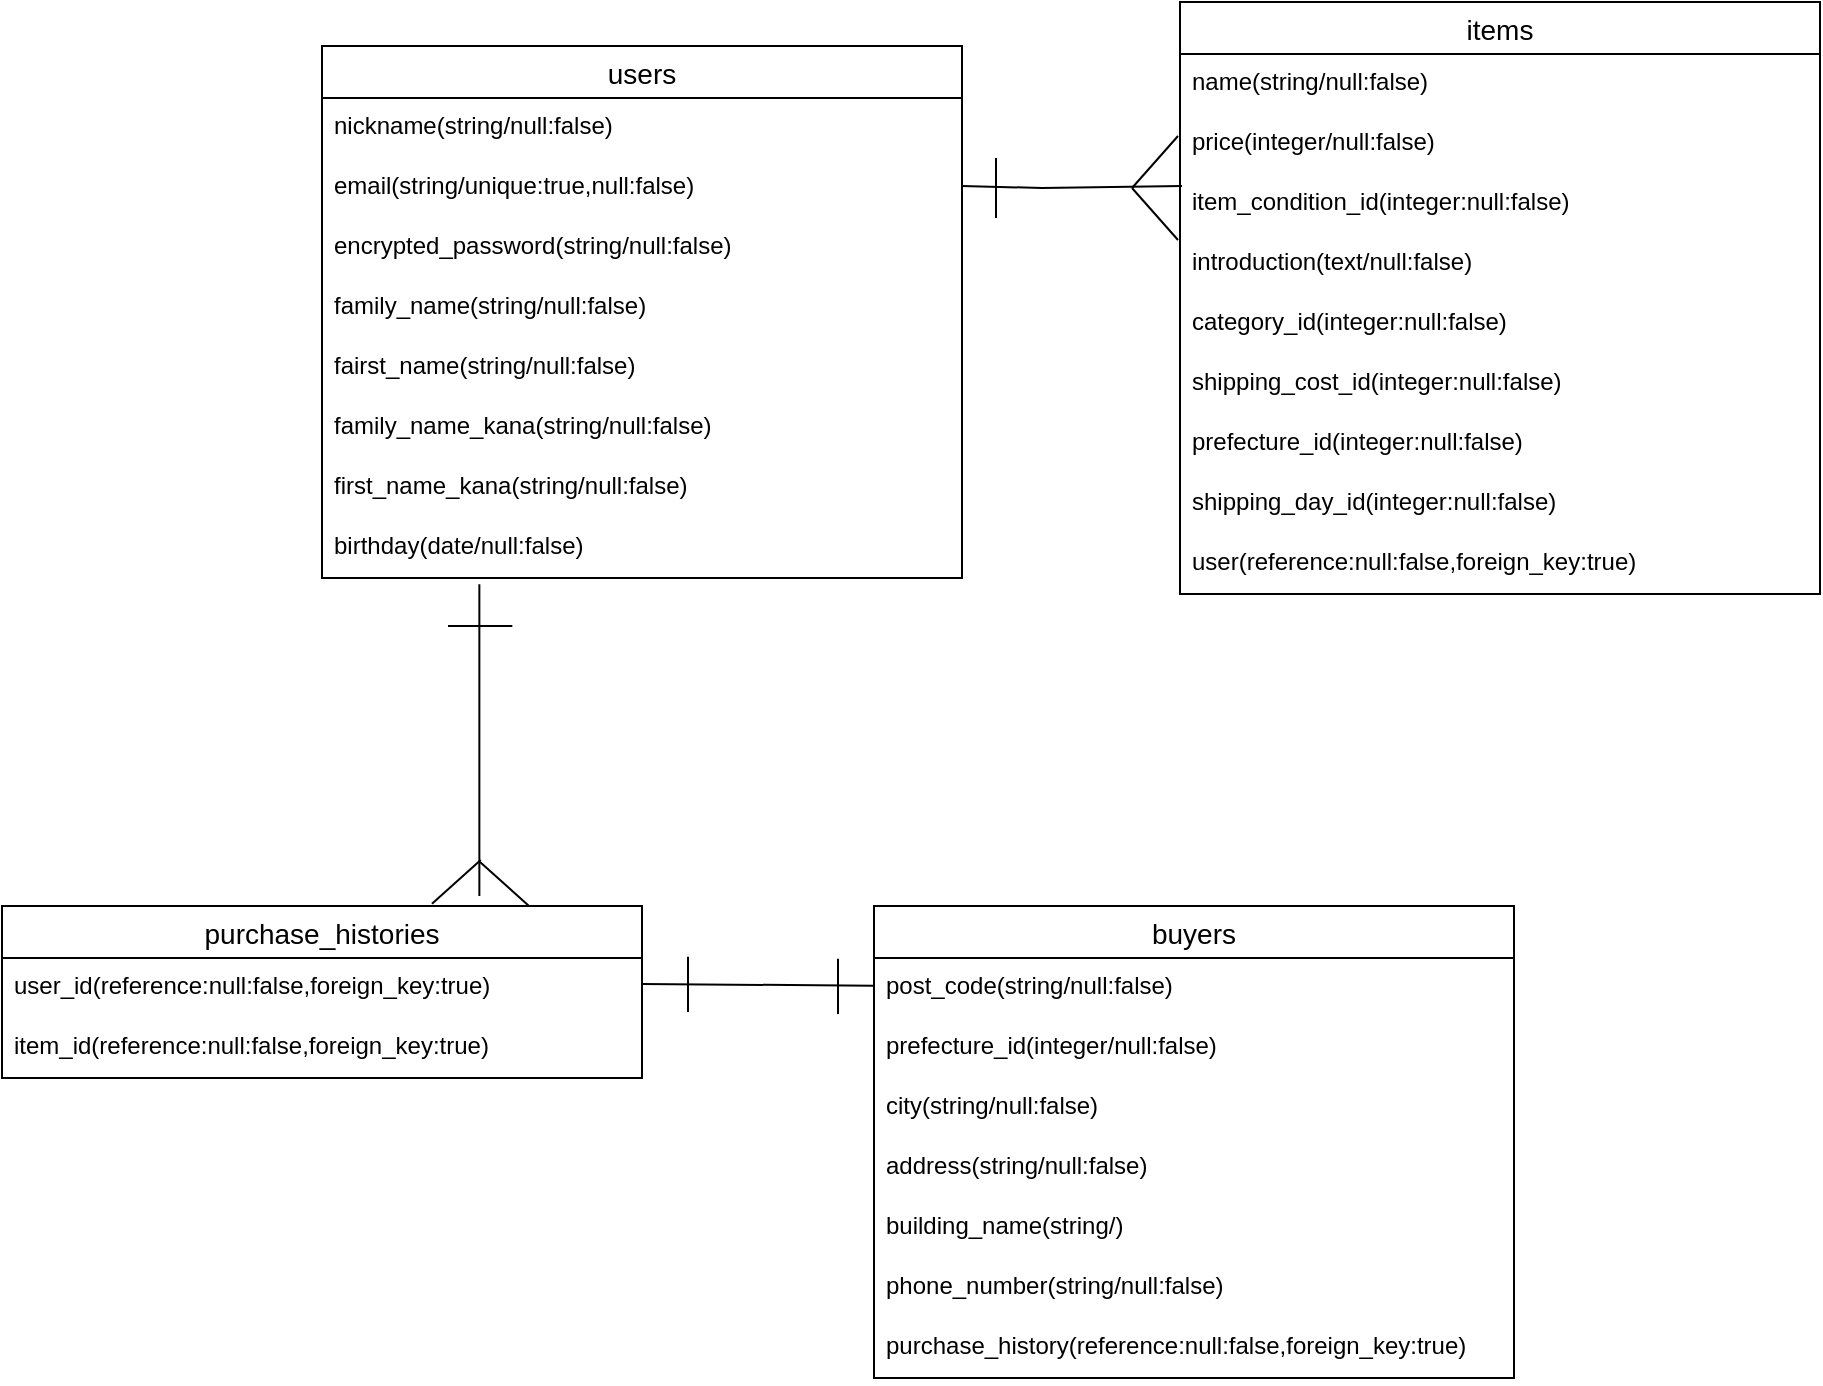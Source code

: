 <mxfile>
    <diagram id="EuzHYO6b3gsvZoO-Di91" name="ページ1">
        <mxGraphModel dx="2212" dy="499" grid="1" gridSize="10" guides="1" tooltips="1" connect="1" arrows="1" fold="1" page="1" pageScale="1" pageWidth="1654" pageHeight="1169" background="#ffffff" math="0" shadow="0">
            <root>
                <mxCell id="0"/>
                <mxCell id="1" parent="0"/>
                <mxCell id="2" value="items" style="swimlane;fontStyle=0;childLayout=stackLayout;horizontal=1;startSize=26;horizontalStack=0;resizeParent=1;resizeParentMax=0;resizeLast=0;collapsible=1;marginBottom=0;align=center;fontSize=14;swimlaneFillColor=default;" vertex="1" parent="1">
                    <mxGeometry x="509" y="148" width="320" height="296" as="geometry"/>
                </mxCell>
                <mxCell id="3" value="name(string/null:false)" style="text;strokeColor=none;fillColor=none;spacingLeft=4;spacingRight=4;overflow=hidden;rotatable=0;points=[[0,0.5],[1,0.5]];portConstraint=eastwest;fontSize=12;" vertex="1" parent="2">
                    <mxGeometry y="26" width="320" height="30" as="geometry"/>
                </mxCell>
                <mxCell id="5" value="price(integer/null:false)" style="text;strokeColor=none;fillColor=none;spacingLeft=4;spacingRight=4;overflow=hidden;rotatable=0;points=[[0,0.5],[1,0.5]];portConstraint=eastwest;fontSize=12;" vertex="1" parent="2">
                    <mxGeometry y="56" width="320" height="30" as="geometry"/>
                </mxCell>
                <mxCell id="10" value="item_condition_id(integer:null:false)" style="text;strokeColor=none;fillColor=none;spacingLeft=4;spacingRight=4;overflow=hidden;rotatable=0;points=[[0,0.5],[1,0.5]];portConstraint=eastwest;fontSize=12;" vertex="1" parent="2">
                    <mxGeometry y="86" width="320" height="30" as="geometry"/>
                </mxCell>
                <mxCell id="4" value="introduction(text/null:false)" style="text;strokeColor=none;fillColor=none;spacingLeft=4;spacingRight=4;overflow=hidden;rotatable=0;points=[[0,0.5],[1,0.5]];portConstraint=eastwest;fontSize=12;" vertex="1" parent="2">
                    <mxGeometry y="116" width="320" height="30" as="geometry"/>
                </mxCell>
                <mxCell id="9" value="category_id(integer:null:false)" style="text;strokeColor=none;fillColor=none;spacingLeft=4;spacingRight=4;overflow=hidden;rotatable=0;points=[[0,0.5],[1,0.5]];portConstraint=eastwest;fontSize=12;" vertex="1" parent="2">
                    <mxGeometry y="146" width="320" height="30" as="geometry"/>
                </mxCell>
                <mxCell id="8" value="shipping_cost_id(integer:null:false)" style="text;strokeColor=none;fillColor=none;spacingLeft=4;spacingRight=4;overflow=hidden;rotatable=0;points=[[0,0.5],[1,0.5]];portConstraint=eastwest;fontSize=12;" vertex="1" parent="2">
                    <mxGeometry y="176" width="320" height="30" as="geometry"/>
                </mxCell>
                <mxCell id="7" value="prefecture_id(integer:null:false)" style="text;strokeColor=none;fillColor=none;spacingLeft=4;spacingRight=4;overflow=hidden;rotatable=0;points=[[0,0.5],[1,0.5]];portConstraint=eastwest;fontSize=12;" vertex="1" parent="2">
                    <mxGeometry y="206" width="320" height="30" as="geometry"/>
                </mxCell>
                <mxCell id="6" value="shipping_day_id(integer:null:false)" style="text;strokeColor=none;fillColor=none;spacingLeft=4;spacingRight=4;overflow=hidden;rotatable=0;points=[[0,0.5],[1,0.5]];portConstraint=eastwest;fontSize=12;" vertex="1" parent="2">
                    <mxGeometry y="236" width="320" height="30" as="geometry"/>
                </mxCell>
                <mxCell id="91" value="user(reference:null:false,foreign_key:true)" style="text;strokeColor=none;fillColor=none;spacingLeft=4;spacingRight=4;overflow=hidden;rotatable=0;points=[[0,0.5],[1,0.5]];portConstraint=eastwest;fontSize=12;" vertex="1" parent="2">
                    <mxGeometry y="266" width="320" height="30" as="geometry"/>
                </mxCell>
                <mxCell id="25" value="users" style="swimlane;fontStyle=0;childLayout=stackLayout;horizontal=1;startSize=26;horizontalStack=0;resizeParent=1;resizeParentMax=0;resizeLast=0;collapsible=1;marginBottom=0;align=center;fontSize=14;labelBackgroundColor=none;swimlaneFillColor=default;" vertex="1" parent="1">
                    <mxGeometry x="80" y="170" width="320" height="266" as="geometry"/>
                </mxCell>
                <mxCell id="26" value="nickname(string/null:false)" style="text;strokeColor=none;fillColor=none;spacingLeft=4;spacingRight=4;overflow=hidden;rotatable=0;points=[[0,0.5],[1,0.5]];portConstraint=eastwest;fontSize=12;" vertex="1" parent="25">
                    <mxGeometry y="26" width="320" height="30" as="geometry"/>
                </mxCell>
                <mxCell id="27" value="email(string/unique:true,null:false)" style="text;strokeColor=none;fillColor=none;spacingLeft=4;spacingRight=4;overflow=hidden;rotatable=0;points=[[0,0.5],[1,0.5]];portConstraint=eastwest;fontSize=12;" vertex="1" parent="25">
                    <mxGeometry y="56" width="320" height="30" as="geometry"/>
                </mxCell>
                <mxCell id="28" value="encrypted_password(string/null:false)" style="text;strokeColor=none;fillColor=none;spacingLeft=4;spacingRight=4;overflow=hidden;rotatable=0;points=[[0,0.5],[1,0.5]];portConstraint=eastwest;fontSize=12;" vertex="1" parent="25">
                    <mxGeometry y="86" width="320" height="30" as="geometry"/>
                </mxCell>
                <mxCell id="29" value="family_name(string/null:false)" style="text;strokeColor=none;fillColor=none;spacingLeft=4;spacingRight=4;overflow=hidden;rotatable=0;points=[[0,0.5],[1,0.5]];portConstraint=eastwest;fontSize=12;" vertex="1" parent="25">
                    <mxGeometry y="116" width="320" height="30" as="geometry"/>
                </mxCell>
                <mxCell id="30" value="fairst_name(string/null:false)" style="text;strokeColor=none;fillColor=none;spacingLeft=4;spacingRight=4;overflow=hidden;rotatable=0;points=[[0,0.5],[1,0.5]];portConstraint=eastwest;fontSize=12;" vertex="1" parent="25">
                    <mxGeometry y="146" width="320" height="30" as="geometry"/>
                </mxCell>
                <mxCell id="31" value="family_name_kana(string/null:false)" style="text;strokeColor=none;fillColor=none;spacingLeft=4;spacingRight=4;overflow=hidden;rotatable=0;points=[[0,0.5],[1,0.5]];portConstraint=eastwest;fontSize=12;" vertex="1" parent="25">
                    <mxGeometry y="176" width="320" height="30" as="geometry"/>
                </mxCell>
                <mxCell id="32" value="first_name_kana(string/null:false)" style="text;strokeColor=none;fillColor=none;spacingLeft=4;spacingRight=4;overflow=hidden;rotatable=0;points=[[0,0.5],[1,0.5]];portConstraint=eastwest;fontSize=12;" vertex="1" parent="25">
                    <mxGeometry y="206" width="320" height="30" as="geometry"/>
                </mxCell>
                <mxCell id="34" value="birthday(date/null:false)" style="text;strokeColor=none;fillColor=none;spacingLeft=4;spacingRight=4;overflow=hidden;rotatable=0;points=[[0,0.5],[1,0.5]];portConstraint=eastwest;fontSize=12;" vertex="1" parent="25">
                    <mxGeometry y="236" width="320" height="30" as="geometry"/>
                </mxCell>
                <mxCell id="36" value="buyers" style="swimlane;fontStyle=0;childLayout=stackLayout;horizontal=1;startSize=26;horizontalStack=0;resizeParent=1;resizeParentMax=0;resizeLast=0;collapsible=1;marginBottom=0;align=center;fontSize=14;swimlaneFillColor=default;" vertex="1" parent="1">
                    <mxGeometry x="356" y="600" width="320" height="236" as="geometry"/>
                </mxCell>
                <mxCell id="37" value="post_code(string/null:false)" style="text;strokeColor=none;fillColor=none;spacingLeft=4;spacingRight=4;overflow=hidden;rotatable=0;points=[[0,0.5],[1,0.5]];portConstraint=eastwest;fontSize=12;" vertex="1" parent="36">
                    <mxGeometry y="26" width="320" height="30" as="geometry"/>
                </mxCell>
                <mxCell id="38" value="prefecture_id(integer/null:false)" style="text;strokeColor=none;fillColor=none;spacingLeft=4;spacingRight=4;overflow=hidden;rotatable=0;points=[[0,0.5],[1,0.5]];portConstraint=eastwest;fontSize=12;" vertex="1" parent="36">
                    <mxGeometry y="56" width="320" height="30" as="geometry"/>
                </mxCell>
                <mxCell id="39" value="city(string/null:false)" style="text;strokeColor=none;fillColor=none;spacingLeft=4;spacingRight=4;overflow=hidden;rotatable=0;points=[[0,0.5],[1,0.5]];portConstraint=eastwest;fontSize=12;" vertex="1" parent="36">
                    <mxGeometry y="86" width="320" height="30" as="geometry"/>
                </mxCell>
                <mxCell id="40" value="address(string/null:false)" style="text;strokeColor=none;fillColor=none;spacingLeft=4;spacingRight=4;overflow=hidden;rotatable=0;points=[[0,0.5],[1,0.5]];portConstraint=eastwest;fontSize=12;" vertex="1" parent="36">
                    <mxGeometry y="116" width="320" height="30" as="geometry"/>
                </mxCell>
                <mxCell id="41" value="building_name(string/)" style="text;strokeColor=none;fillColor=none;spacingLeft=4;spacingRight=4;overflow=hidden;rotatable=0;points=[[0,0.5],[1,0.5]];portConstraint=eastwest;fontSize=12;" vertex="1" parent="36">
                    <mxGeometry y="146" width="320" height="30" as="geometry"/>
                </mxCell>
                <mxCell id="42" value="phone_number(string/null:false)" style="text;strokeColor=none;fillColor=none;spacingLeft=4;spacingRight=4;overflow=hidden;rotatable=0;points=[[0,0.5],[1,0.5]];portConstraint=eastwest;fontSize=12;" vertex="1" parent="36">
                    <mxGeometry y="176" width="320" height="30" as="geometry"/>
                </mxCell>
                <mxCell id="44" value="purchase_history(reference:null:false,foreign_key:true)" style="text;strokeColor=none;fillColor=none;spacingLeft=4;spacingRight=4;overflow=hidden;rotatable=0;points=[[0,0.5],[1,0.5]];portConstraint=eastwest;fontSize=12;" vertex="1" parent="36">
                    <mxGeometry y="206" width="320" height="30" as="geometry"/>
                </mxCell>
                <mxCell id="75" value="" style="endArrow=none;html=1;rounded=0;strokeColor=#000000;" edge="1" parent="1">
                    <mxGeometry relative="1" as="geometry">
                        <mxPoint x="263.0" y="625.353" as="sourcePoint"/>
                        <mxPoint x="263" y="653" as="targetPoint"/>
                    </mxGeometry>
                </mxCell>
                <mxCell id="76" value="" style="endArrow=none;html=1;rounded=0;strokeColor=#000000;" edge="1" parent="1" source="37">
                    <mxGeometry relative="1" as="geometry">
                        <mxPoint x="272.176" y="639.0" as="sourcePoint"/>
                        <mxPoint x="240" y="639" as="targetPoint"/>
                    </mxGeometry>
                </mxCell>
                <mxCell id="45" value="" style="endArrow=none;html=1;rounded=0;strokeColor=#000000;" edge="1" parent="1">
                    <mxGeometry relative="1" as="geometry">
                        <mxPoint x="400" y="240" as="sourcePoint"/>
                        <mxPoint x="510" y="240" as="targetPoint"/>
                        <Array as="points">
                            <mxPoint x="440" y="241"/>
                        </Array>
                    </mxGeometry>
                </mxCell>
                <mxCell id="47" value="" style="endArrow=none;html=1;rounded=0;strokeColor=#000000;" edge="1" parent="1">
                    <mxGeometry relative="1" as="geometry">
                        <mxPoint x="417" y="256" as="sourcePoint"/>
                        <mxPoint x="417" y="226" as="targetPoint"/>
                    </mxGeometry>
                </mxCell>
                <mxCell id="48" value="" style="endArrow=none;html=1;rounded=0;strokeColor=#000000;" edge="1" parent="1">
                    <mxGeometry relative="1" as="geometry">
                        <mxPoint x="508" y="215.0" as="sourcePoint"/>
                        <mxPoint x="485" y="241.0" as="targetPoint"/>
                    </mxGeometry>
                </mxCell>
                <mxCell id="49" value="" style="endArrow=none;html=1;rounded=0;strokeColor=#000000;" edge="1" parent="1">
                    <mxGeometry relative="1" as="geometry">
                        <mxPoint x="485" y="241.0" as="sourcePoint"/>
                        <mxPoint x="508" y="267.0" as="targetPoint"/>
                    </mxGeometry>
                </mxCell>
                <mxCell id="79" value="purchase_histories" style="swimlane;fontStyle=0;childLayout=stackLayout;horizontal=1;startSize=26;horizontalStack=0;resizeParent=1;resizeParentMax=0;resizeLast=0;collapsible=1;marginBottom=0;align=center;fontSize=14;swimlaneFillColor=default;" vertex="1" parent="1">
                    <mxGeometry x="-80" y="600" width="320" height="86" as="geometry"/>
                </mxCell>
                <mxCell id="84" value="user_id(reference:null:false,foreign_key:true)" style="text;strokeColor=none;fillColor=none;spacingLeft=4;spacingRight=4;overflow=hidden;rotatable=0;points=[[0,0.5],[1,0.5]];portConstraint=eastwest;fontSize=12;" vertex="1" parent="79">
                    <mxGeometry y="26" width="320" height="30" as="geometry"/>
                </mxCell>
                <mxCell id="86" value="item_id(reference:null:false,foreign_key:true)" style="text;strokeColor=none;fillColor=none;spacingLeft=4;spacingRight=4;overflow=hidden;rotatable=0;points=[[0,0.5],[1,0.5]];portConstraint=eastwest;fontSize=12;" vertex="1" parent="79">
                    <mxGeometry y="56" width="320" height="30" as="geometry"/>
                </mxCell>
                <mxCell id="88" value="" style="endArrow=none;html=1;rounded=0;movable=1;resizable=1;rotatable=1;deletable=1;editable=1;connectable=1;exitX=0.124;exitY=-0.021;exitDx=0;exitDy=0;exitPerimeter=0;strokeColor=#000000;entryX=0.749;entryY=1.104;entryDx=0;entryDy=0;entryPerimeter=0;" edge="1" parent="1">
                    <mxGeometry relative="1" as="geometry">
                        <mxPoint x="158.68" y="595.044" as="sourcePoint"/>
                        <mxPoint x="158.68" y="439.12" as="targetPoint"/>
                    </mxGeometry>
                </mxCell>
                <mxCell id="89" value="" style="endArrow=none;html=1;rounded=0;strokeColor=#000000;" edge="1" parent="1">
                    <mxGeometry relative="1" as="geometry">
                        <mxPoint x="175.176" y="460.0" as="sourcePoint"/>
                        <mxPoint x="143" y="460" as="targetPoint"/>
                    </mxGeometry>
                </mxCell>
                <mxCell id="90" value="" style="endArrow=none;html=1;rounded=0;strokeColor=#000000;exitX=0.823;exitY=-0.002;exitDx=0;exitDy=0;exitPerimeter=0;" edge="1" parent="1" source="79">
                    <mxGeometry relative="1" as="geometry">
                        <mxPoint x="191.176" y="578.0" as="sourcePoint"/>
                        <mxPoint x="159" y="578" as="targetPoint"/>
                    </mxGeometry>
                </mxCell>
                <mxCell id="92" value="" style="endArrow=none;html=1;rounded=0;strokeColor=#000000;exitX=0.823;exitY=-0.002;exitDx=0;exitDy=0;exitPerimeter=0;" edge="1" parent="1">
                    <mxGeometry relative="1" as="geometry">
                        <mxPoint x="135.0" y="598.828" as="sourcePoint"/>
                        <mxPoint x="159.36" y="577" as="targetPoint"/>
                    </mxGeometry>
                </mxCell>
                <mxCell id="93" value="" style="endArrow=none;html=1;rounded=0;strokeColor=#000000;" edge="1" parent="1">
                    <mxGeometry relative="1" as="geometry">
                        <mxPoint x="338.0" y="626.353" as="sourcePoint"/>
                        <mxPoint x="338" y="654" as="targetPoint"/>
                    </mxGeometry>
                </mxCell>
            </root>
        </mxGraphModel>
    </diagram>
</mxfile>